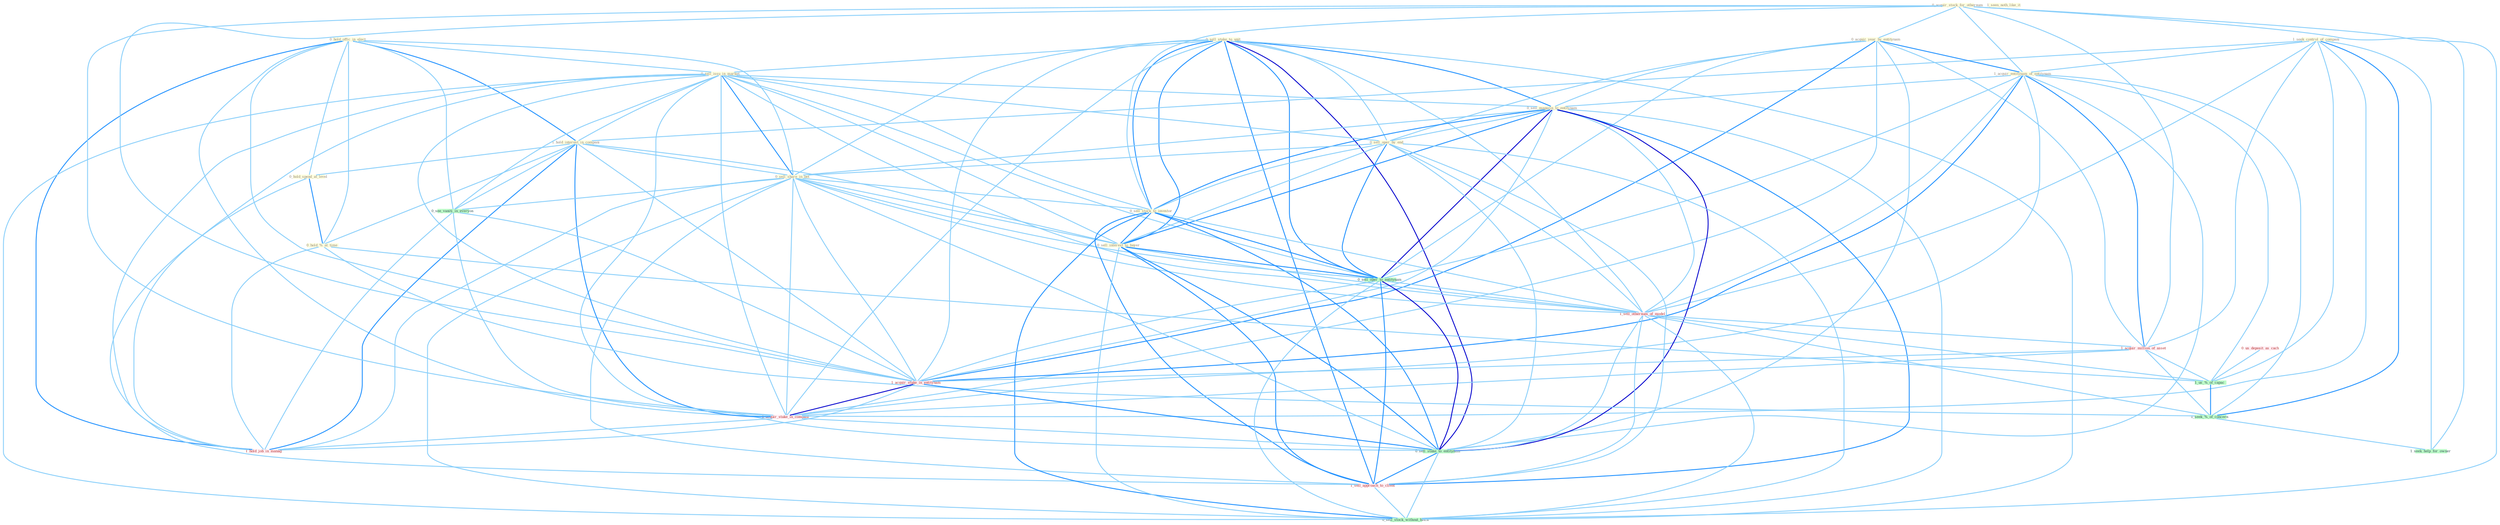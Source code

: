 Graph G{ 
    node
    [shape=polygon,style=filled,width=.5,height=.06,color="#BDFCC9",fixedsize=true,fontsize=4,
    fontcolor="#2f4f4f"];
    {node
    [color="#ffffe0", fontcolor="#8b7d6b"] "0_hold_offic_in_elect " "0_sell_stake_to_unit " "1_seek_control_of_compani " "1_seen_noth_like_it " "0_sell_issu_in_market " "1_hold_interest_in_compani " "0_acquir_stock_for_othernum " "0_acquir_year_by_entitynam " "1_acquir_entitynam_of_entitynam " "0_hold_spend_at_level " "0_sell_magazin_to_entitynam " "0_sell_oper_by_end " "0_sell_share_in_bet " "0_sell_stock_to_investor " "0_sell_interest_to_buyer " "0_hold_%_at_time "}
{node [color="#fff0f5", fontcolor="#b22222"] "1_sell_othernum_of_model " "1_acquir_million_of_asset " "0_us_deposit_as_cach " "1_acquir_stake_in_entitynam " "1_acquir_stake_in_compani " "1_sell_approach_to_client " "1_hold_job_in_manag "}
edge [color="#B0E2FF"];

	"0_hold_offic_in_elect " -- "0_sell_issu_in_market " [w="1", color="#87cefa" ];
	"0_hold_offic_in_elect " -- "1_hold_interest_in_compani " [w="2", color="#1e90ff" , len=0.8];
	"0_hold_offic_in_elect " -- "0_hold_spend_at_level " [w="1", color="#87cefa" ];
	"0_hold_offic_in_elect " -- "0_sell_share_in_bet " [w="1", color="#87cefa" ];
	"0_hold_offic_in_elect " -- "0_hold_%_at_time " [w="1", color="#87cefa" ];
	"0_hold_offic_in_elect " -- "0_see_vaniti_in_everyon " [w="1", color="#87cefa" ];
	"0_hold_offic_in_elect " -- "1_acquir_stake_in_entitynam " [w="1", color="#87cefa" ];
	"0_hold_offic_in_elect " -- "1_acquir_stake_in_compani " [w="1", color="#87cefa" ];
	"0_hold_offic_in_elect " -- "1_hold_job_in_manag " [w="2", color="#1e90ff" , len=0.8];
	"0_sell_stake_to_unit " -- "0_sell_issu_in_market " [w="1", color="#87cefa" ];
	"0_sell_stake_to_unit " -- "0_sell_magazin_to_entitynam " [w="2", color="#1e90ff" , len=0.8];
	"0_sell_stake_to_unit " -- "0_sell_oper_by_end " [w="1", color="#87cefa" ];
	"0_sell_stake_to_unit " -- "0_sell_share_in_bet " [w="1", color="#87cefa" ];
	"0_sell_stake_to_unit " -- "0_sell_stock_to_investor " [w="2", color="#1e90ff" , len=0.8];
	"0_sell_stake_to_unit " -- "0_sell_interest_to_buyer " [w="2", color="#1e90ff" , len=0.8];
	"0_sell_stake_to_unit " -- "0_sell_oper_to_entitynam " [w="2", color="#1e90ff" , len=0.8];
	"0_sell_stake_to_unit " -- "1_sell_othernum_of_model " [w="1", color="#87cefa" ];
	"0_sell_stake_to_unit " -- "1_acquir_stake_in_entitynam " [w="1", color="#87cefa" ];
	"0_sell_stake_to_unit " -- "1_acquir_stake_in_compani " [w="1", color="#87cefa" ];
	"0_sell_stake_to_unit " -- "0_sell_stake_to_entitynam " [w="3", color="#0000cd" , len=0.6];
	"0_sell_stake_to_unit " -- "1_sell_approach_to_client " [w="2", color="#1e90ff" , len=0.8];
	"0_sell_stake_to_unit " -- "0_sell_stock_without_hitch " [w="1", color="#87cefa" ];
	"1_seek_control_of_compani " -- "1_hold_interest_in_compani " [w="1", color="#87cefa" ];
	"1_seek_control_of_compani " -- "1_acquir_entitynam_of_entitynam " [w="1", color="#87cefa" ];
	"1_seek_control_of_compani " -- "1_sell_othernum_of_model " [w="1", color="#87cefa" ];
	"1_seek_control_of_compani " -- "1_acquir_million_of_asset " [w="1", color="#87cefa" ];
	"1_seek_control_of_compani " -- "1_acquir_stake_in_compani " [w="1", color="#87cefa" ];
	"1_seek_control_of_compani " -- "1_us_%_of_capac " [w="1", color="#87cefa" ];
	"1_seek_control_of_compani " -- "1_seek_%_of_concern " [w="2", color="#1e90ff" , len=0.8];
	"1_seek_control_of_compani " -- "1_seek_help_for_owner " [w="1", color="#87cefa" ];
	"0_sell_issu_in_market " -- "1_hold_interest_in_compani " [w="1", color="#87cefa" ];
	"0_sell_issu_in_market " -- "0_sell_magazin_to_entitynam " [w="1", color="#87cefa" ];
	"0_sell_issu_in_market " -- "0_sell_oper_by_end " [w="1", color="#87cefa" ];
	"0_sell_issu_in_market " -- "0_sell_share_in_bet " [w="2", color="#1e90ff" , len=0.8];
	"0_sell_issu_in_market " -- "0_sell_stock_to_investor " [w="1", color="#87cefa" ];
	"0_sell_issu_in_market " -- "0_sell_interest_to_buyer " [w="1", color="#87cefa" ];
	"0_sell_issu_in_market " -- "0_sell_oper_to_entitynam " [w="1", color="#87cefa" ];
	"0_sell_issu_in_market " -- "1_sell_othernum_of_model " [w="1", color="#87cefa" ];
	"0_sell_issu_in_market " -- "0_see_vaniti_in_everyon " [w="1", color="#87cefa" ];
	"0_sell_issu_in_market " -- "1_acquir_stake_in_entitynam " [w="1", color="#87cefa" ];
	"0_sell_issu_in_market " -- "1_acquir_stake_in_compani " [w="1", color="#87cefa" ];
	"0_sell_issu_in_market " -- "0_sell_stake_to_entitynam " [w="1", color="#87cefa" ];
	"0_sell_issu_in_market " -- "1_sell_approach_to_client " [w="1", color="#87cefa" ];
	"0_sell_issu_in_market " -- "1_hold_job_in_manag " [w="1", color="#87cefa" ];
	"0_sell_issu_in_market " -- "0_sell_stock_without_hitch " [w="1", color="#87cefa" ];
	"1_hold_interest_in_compani " -- "0_hold_spend_at_level " [w="1", color="#87cefa" ];
	"1_hold_interest_in_compani " -- "0_sell_share_in_bet " [w="1", color="#87cefa" ];
	"1_hold_interest_in_compani " -- "0_sell_interest_to_buyer " [w="1", color="#87cefa" ];
	"1_hold_interest_in_compani " -- "0_hold_%_at_time " [w="1", color="#87cefa" ];
	"1_hold_interest_in_compani " -- "0_see_vaniti_in_everyon " [w="1", color="#87cefa" ];
	"1_hold_interest_in_compani " -- "1_acquir_stake_in_entitynam " [w="1", color="#87cefa" ];
	"1_hold_interest_in_compani " -- "1_acquir_stake_in_compani " [w="2", color="#1e90ff" , len=0.8];
	"1_hold_interest_in_compani " -- "1_hold_job_in_manag " [w="2", color="#1e90ff" , len=0.8];
	"0_acquir_stock_for_othernum " -- "0_acquir_year_by_entitynam " [w="1", color="#87cefa" ];
	"0_acquir_stock_for_othernum " -- "1_acquir_entitynam_of_entitynam " [w="1", color="#87cefa" ];
	"0_acquir_stock_for_othernum " -- "0_sell_stock_to_investor " [w="1", color="#87cefa" ];
	"0_acquir_stock_for_othernum " -- "1_acquir_million_of_asset " [w="1", color="#87cefa" ];
	"0_acquir_stock_for_othernum " -- "1_acquir_stake_in_entitynam " [w="1", color="#87cefa" ];
	"0_acquir_stock_for_othernum " -- "1_acquir_stake_in_compani " [w="1", color="#87cefa" ];
	"0_acquir_stock_for_othernum " -- "0_sell_stock_without_hitch " [w="1", color="#87cefa" ];
	"0_acquir_stock_for_othernum " -- "1_seek_help_for_owner " [w="1", color="#87cefa" ];
	"0_acquir_year_by_entitynam " -- "1_acquir_entitynam_of_entitynam " [w="2", color="#1e90ff" , len=0.8];
	"0_acquir_year_by_entitynam " -- "0_sell_magazin_to_entitynam " [w="1", color="#87cefa" ];
	"0_acquir_year_by_entitynam " -- "0_sell_oper_by_end " [w="1", color="#87cefa" ];
	"0_acquir_year_by_entitynam " -- "0_sell_oper_to_entitynam " [w="1", color="#87cefa" ];
	"0_acquir_year_by_entitynam " -- "1_acquir_million_of_asset " [w="1", color="#87cefa" ];
	"0_acquir_year_by_entitynam " -- "1_acquir_stake_in_entitynam " [w="2", color="#1e90ff" , len=0.8];
	"0_acquir_year_by_entitynam " -- "1_acquir_stake_in_compani " [w="1", color="#87cefa" ];
	"0_acquir_year_by_entitynam " -- "0_sell_stake_to_entitynam " [w="1", color="#87cefa" ];
	"1_acquir_entitynam_of_entitynam " -- "0_sell_magazin_to_entitynam " [w="1", color="#87cefa" ];
	"1_acquir_entitynam_of_entitynam " -- "0_sell_oper_to_entitynam " [w="1", color="#87cefa" ];
	"1_acquir_entitynam_of_entitynam " -- "1_sell_othernum_of_model " [w="1", color="#87cefa" ];
	"1_acquir_entitynam_of_entitynam " -- "1_acquir_million_of_asset " [w="2", color="#1e90ff" , len=0.8];
	"1_acquir_entitynam_of_entitynam " -- "1_acquir_stake_in_entitynam " [w="2", color="#1e90ff" , len=0.8];
	"1_acquir_entitynam_of_entitynam " -- "1_acquir_stake_in_compani " [w="1", color="#87cefa" ];
	"1_acquir_entitynam_of_entitynam " -- "0_sell_stake_to_entitynam " [w="1", color="#87cefa" ];
	"1_acquir_entitynam_of_entitynam " -- "1_us_%_of_capac " [w="1", color="#87cefa" ];
	"1_acquir_entitynam_of_entitynam " -- "1_seek_%_of_concern " [w="1", color="#87cefa" ];
	"0_hold_spend_at_level " -- "0_hold_%_at_time " [w="2", color="#1e90ff" , len=0.8];
	"0_hold_spend_at_level " -- "1_hold_job_in_manag " [w="1", color="#87cefa" ];
	"0_sell_magazin_to_entitynam " -- "0_sell_oper_by_end " [w="1", color="#87cefa" ];
	"0_sell_magazin_to_entitynam " -- "0_sell_share_in_bet " [w="1", color="#87cefa" ];
	"0_sell_magazin_to_entitynam " -- "0_sell_stock_to_investor " [w="2", color="#1e90ff" , len=0.8];
	"0_sell_magazin_to_entitynam " -- "0_sell_interest_to_buyer " [w="2", color="#1e90ff" , len=0.8];
	"0_sell_magazin_to_entitynam " -- "0_sell_oper_to_entitynam " [w="3", color="#0000cd" , len=0.6];
	"0_sell_magazin_to_entitynam " -- "1_sell_othernum_of_model " [w="1", color="#87cefa" ];
	"0_sell_magazin_to_entitynam " -- "1_acquir_stake_in_entitynam " [w="1", color="#87cefa" ];
	"0_sell_magazin_to_entitynam " -- "0_sell_stake_to_entitynam " [w="3", color="#0000cd" , len=0.6];
	"0_sell_magazin_to_entitynam " -- "1_sell_approach_to_client " [w="2", color="#1e90ff" , len=0.8];
	"0_sell_magazin_to_entitynam " -- "0_sell_stock_without_hitch " [w="1", color="#87cefa" ];
	"0_sell_oper_by_end " -- "0_sell_share_in_bet " [w="1", color="#87cefa" ];
	"0_sell_oper_by_end " -- "0_sell_stock_to_investor " [w="1", color="#87cefa" ];
	"0_sell_oper_by_end " -- "0_sell_interest_to_buyer " [w="1", color="#87cefa" ];
	"0_sell_oper_by_end " -- "0_sell_oper_to_entitynam " [w="2", color="#1e90ff" , len=0.8];
	"0_sell_oper_by_end " -- "1_sell_othernum_of_model " [w="1", color="#87cefa" ];
	"0_sell_oper_by_end " -- "0_sell_stake_to_entitynam " [w="1", color="#87cefa" ];
	"0_sell_oper_by_end " -- "1_sell_approach_to_client " [w="1", color="#87cefa" ];
	"0_sell_oper_by_end " -- "0_sell_stock_without_hitch " [w="1", color="#87cefa" ];
	"0_sell_share_in_bet " -- "0_sell_stock_to_investor " [w="1", color="#87cefa" ];
	"0_sell_share_in_bet " -- "0_sell_interest_to_buyer " [w="1", color="#87cefa" ];
	"0_sell_share_in_bet " -- "0_sell_oper_to_entitynam " [w="1", color="#87cefa" ];
	"0_sell_share_in_bet " -- "1_sell_othernum_of_model " [w="1", color="#87cefa" ];
	"0_sell_share_in_bet " -- "0_see_vaniti_in_everyon " [w="1", color="#87cefa" ];
	"0_sell_share_in_bet " -- "1_acquir_stake_in_entitynam " [w="1", color="#87cefa" ];
	"0_sell_share_in_bet " -- "1_acquir_stake_in_compani " [w="1", color="#87cefa" ];
	"0_sell_share_in_bet " -- "0_sell_stake_to_entitynam " [w="1", color="#87cefa" ];
	"0_sell_share_in_bet " -- "1_sell_approach_to_client " [w="1", color="#87cefa" ];
	"0_sell_share_in_bet " -- "1_hold_job_in_manag " [w="1", color="#87cefa" ];
	"0_sell_share_in_bet " -- "0_sell_stock_without_hitch " [w="1", color="#87cefa" ];
	"0_sell_stock_to_investor " -- "0_sell_interest_to_buyer " [w="2", color="#1e90ff" , len=0.8];
	"0_sell_stock_to_investor " -- "0_sell_oper_to_entitynam " [w="2", color="#1e90ff" , len=0.8];
	"0_sell_stock_to_investor " -- "1_sell_othernum_of_model " [w="1", color="#87cefa" ];
	"0_sell_stock_to_investor " -- "0_sell_stake_to_entitynam " [w="2", color="#1e90ff" , len=0.8];
	"0_sell_stock_to_investor " -- "1_sell_approach_to_client " [w="2", color="#1e90ff" , len=0.8];
	"0_sell_stock_to_investor " -- "0_sell_stock_without_hitch " [w="2", color="#1e90ff" , len=0.8];
	"0_sell_interest_to_buyer " -- "0_sell_oper_to_entitynam " [w="2", color="#1e90ff" , len=0.8];
	"0_sell_interest_to_buyer " -- "1_sell_othernum_of_model " [w="1", color="#87cefa" ];
	"0_sell_interest_to_buyer " -- "0_sell_stake_to_entitynam " [w="2", color="#1e90ff" , len=0.8];
	"0_sell_interest_to_buyer " -- "1_sell_approach_to_client " [w="2", color="#1e90ff" , len=0.8];
	"0_sell_interest_to_buyer " -- "0_sell_stock_without_hitch " [w="1", color="#87cefa" ];
	"0_hold_%_at_time " -- "1_us_%_of_capac " [w="1", color="#87cefa" ];
	"0_hold_%_at_time " -- "1_hold_job_in_manag " [w="1", color="#87cefa" ];
	"0_hold_%_at_time " -- "1_seek_%_of_concern " [w="1", color="#87cefa" ];
	"0_sell_oper_to_entitynam " -- "1_sell_othernum_of_model " [w="1", color="#87cefa" ];
	"0_sell_oper_to_entitynam " -- "1_acquir_stake_in_entitynam " [w="1", color="#87cefa" ];
	"0_sell_oper_to_entitynam " -- "0_sell_stake_to_entitynam " [w="3", color="#0000cd" , len=0.6];
	"0_sell_oper_to_entitynam " -- "1_sell_approach_to_client " [w="2", color="#1e90ff" , len=0.8];
	"0_sell_oper_to_entitynam " -- "0_sell_stock_without_hitch " [w="1", color="#87cefa" ];
	"1_sell_othernum_of_model " -- "1_acquir_million_of_asset " [w="1", color="#87cefa" ];
	"1_sell_othernum_of_model " -- "0_sell_stake_to_entitynam " [w="1", color="#87cefa" ];
	"1_sell_othernum_of_model " -- "1_us_%_of_capac " [w="1", color="#87cefa" ];
	"1_sell_othernum_of_model " -- "1_sell_approach_to_client " [w="1", color="#87cefa" ];
	"1_sell_othernum_of_model " -- "0_sell_stock_without_hitch " [w="1", color="#87cefa" ];
	"1_sell_othernum_of_model " -- "1_seek_%_of_concern " [w="1", color="#87cefa" ];
	"0_see_vaniti_in_everyon " -- "1_acquir_stake_in_entitynam " [w="1", color="#87cefa" ];
	"0_see_vaniti_in_everyon " -- "1_acquir_stake_in_compani " [w="1", color="#87cefa" ];
	"0_see_vaniti_in_everyon " -- "1_hold_job_in_manag " [w="1", color="#87cefa" ];
	"1_acquir_million_of_asset " -- "1_acquir_stake_in_entitynam " [w="1", color="#87cefa" ];
	"1_acquir_million_of_asset " -- "1_acquir_stake_in_compani " [w="1", color="#87cefa" ];
	"1_acquir_million_of_asset " -- "1_us_%_of_capac " [w="1", color="#87cefa" ];
	"1_acquir_million_of_asset " -- "1_seek_%_of_concern " [w="1", color="#87cefa" ];
	"0_us_deposit_as_cach " -- "1_us_%_of_capac " [w="1", color="#87cefa" ];
	"1_acquir_stake_in_entitynam " -- "1_acquir_stake_in_compani " [w="3", color="#0000cd" , len=0.6];
	"1_acquir_stake_in_entitynam " -- "0_sell_stake_to_entitynam " [w="2", color="#1e90ff" , len=0.8];
	"1_acquir_stake_in_entitynam " -- "1_hold_job_in_manag " [w="1", color="#87cefa" ];
	"1_acquir_stake_in_compani " -- "0_sell_stake_to_entitynam " [w="1", color="#87cefa" ];
	"1_acquir_stake_in_compani " -- "1_hold_job_in_manag " [w="1", color="#87cefa" ];
	"0_sell_stake_to_entitynam " -- "1_sell_approach_to_client " [w="2", color="#1e90ff" , len=0.8];
	"0_sell_stake_to_entitynam " -- "0_sell_stock_without_hitch " [w="1", color="#87cefa" ];
	"1_us_%_of_capac " -- "1_seek_%_of_concern " [w="2", color="#1e90ff" , len=0.8];
	"1_sell_approach_to_client " -- "0_sell_stock_without_hitch " [w="1", color="#87cefa" ];
	"1_seek_%_of_concern " -- "1_seek_help_for_owner " [w="1", color="#87cefa" ];
}